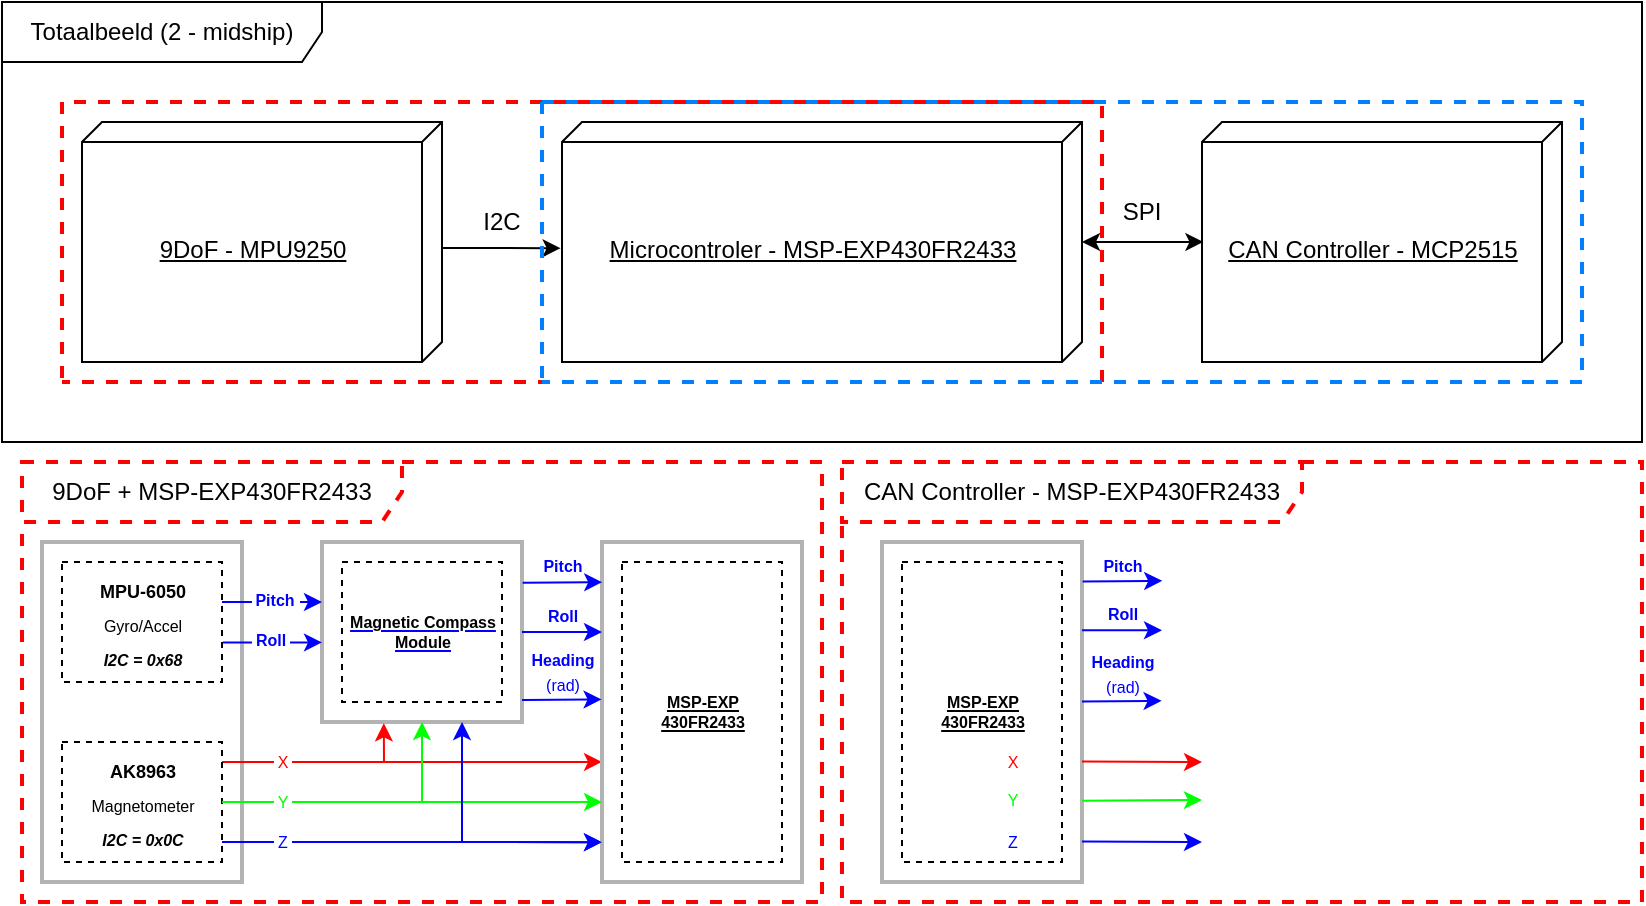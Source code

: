 <mxfile version="18.1.3" type="device"><diagram name="Page-1" id="5f0bae14-7c28-e335-631c-24af17079c00"><mxGraphModel dx="1178" dy="655" grid="1" gridSize="10" guides="1" tooltips="1" connect="1" arrows="1" fold="1" page="1" pageScale="1" pageWidth="850" pageHeight="1100" background="none" math="0" shadow="0"><root><mxCell id="0"/><mxCell id="1" parent="0"/><object label="Totaalbeeld (2 - midship)" id="sw_xAoxlVeS_SW7LlrrX-5"><mxCell style="shape=umlFrame;whiteSpace=wrap;html=1;width=160;height=30;perimeterSpacing=1;container=0;" parent="1" vertex="1"><mxGeometry width="820" height="220" as="geometry"/></mxCell></object><mxCell id="sw_xAoxlVeS_SW7LlrrX-6" value="9DoF - MPU9250" style="verticalAlign=middle;align=center;spacingTop=8;spacingLeft=2;spacingRight=12;shape=cube;size=10;direction=south;fontStyle=4;html=1;container=0;" parent="1" vertex="1"><mxGeometry x="40" y="60" width="180" height="120" as="geometry"/></mxCell><mxCell id="sw_xAoxlVeS_SW7LlrrX-8" value="Microcontroler - MSP-EXP430FR2433" style="verticalAlign=middle;align=center;spacingTop=8;spacingLeft=2;spacingRight=12;shape=cube;size=10;direction=south;fontStyle=4;html=1;points=[[0,0.08,0,0,0],[0,0.54,0,0,0],[0,1,0,0,0],[0.02,0.04,0,0,0],[0.04,0,0,0,0],[0.48,1,0,0,0],[0.5,1,0,0,0],[0.52,0,0,0,0],[0.96,1,0,0,0],[0.98,0.96,0,0,0],[1,0,0,0,0],[1,0.92,0,0,0]];container=0;" parent="1" vertex="1"><mxGeometry x="280" y="60" width="260" height="120" as="geometry"/></mxCell><mxCell id="sw_xAoxlVeS_SW7LlrrX-9" value="CAN Controller - MCP2515" style="verticalAlign=middle;align=center;spacingTop=8;spacingLeft=2;spacingRight=12;shape=cube;size=10;direction=south;fontStyle=4;html=1;points=[[0,0.08,0,0,0],[0,0.36,0,0,0],[0,0.7,0,0,0],[0,1,0,0,0],[0.03,0.04,0,0,0],[0.06,0,0,0,0],[0.47,1,0,0,0],[0.53,0,0,0,0],[0.94,1,0,0,0],[0.97,0.96,0,0,0],[1,0,0,0,0],[1,0.46,0,0,0],[1,0.92,0,0,0]];container=0;" parent="1" vertex="1"><mxGeometry x="600" y="60" width="180" height="120" as="geometry"/></mxCell><mxCell id="sw_xAoxlVeS_SW7LlrrX-21" value="" style="endArrow=classic;html=1;rounded=0;exitX=0.525;exitY=0;exitDx=0;exitDy=0;exitPerimeter=0;entryX=0.341;entryY=0.559;entryDx=0;entryDy=0;entryPerimeter=0;" parent="1" source="sw_xAoxlVeS_SW7LlrrX-6" target="sw_xAoxlVeS_SW7LlrrX-5" edge="1"><mxGeometry width="50" height="50" relative="1" as="geometry"><mxPoint x="570" y="-160" as="sourcePoint"/><mxPoint x="540" y="-190" as="targetPoint"/></mxGeometry></mxCell><mxCell id="sw_xAoxlVeS_SW7LlrrX-25" value="" style="endArrow=classic;startArrow=classic;html=1;rounded=0;entryX=0.732;entryY=0.545;entryDx=0;entryDy=0;entryPerimeter=0;" parent="1" target="sw_xAoxlVeS_SW7LlrrX-5" edge="1"><mxGeometry width="50" height="50" relative="1" as="geometry"><mxPoint x="540" y="120" as="sourcePoint"/><mxPoint x="590" y="70" as="targetPoint"/></mxGeometry></mxCell><mxCell id="sw_xAoxlVeS_SW7LlrrX-27" value="I2C" style="text;html=1;strokeColor=none;fillColor=none;align=center;verticalAlign=middle;whiteSpace=wrap;rounded=0;container=0;" parent="1" vertex="1"><mxGeometry x="220" y="95" width="60" height="30" as="geometry"/></mxCell><mxCell id="sw_xAoxlVeS_SW7LlrrX-28" value="SPI" style="text;html=1;strokeColor=none;fillColor=none;align=center;verticalAlign=middle;whiteSpace=wrap;rounded=0;container=0;" parent="1" vertex="1"><mxGeometry x="540" y="90" width="60" height="30" as="geometry"/></mxCell><mxCell id="LYoI_s6GRRTGSPouYr4C-1" value="" style="swimlane;startSize=0;fillColor=none;strokeColor=#FF0000;dashed=1;swimlaneLine=0;strokeWidth=2;glass=0;horizontal=1;arcSize=15;direction=west;container=0;" vertex="1" parent="1"><mxGeometry x="30" y="50" width="520" height="140" as="geometry"/></mxCell><mxCell id="LYoI_s6GRRTGSPouYr4C-2" value="" style="swimlane;startSize=0;glass=0;dashed=1;strokeColor=#007FFF;strokeWidth=2;fillColor=none;swimlaneLine=0;rounded=0;shadow=0;sketch=0;horizontal=0;container=0;" vertex="1" parent="1"><mxGeometry x="270" y="50" width="520" height="140" as="geometry"/></mxCell><mxCell id="LYoI_s6GRRTGSPouYr4C-3" value="9DoF + MSP-EXP430FR2433" style="shape=umlFrame;whiteSpace=wrap;html=1;rounded=0;shadow=0;glass=0;dashed=1;sketch=0;strokeColor=#FF0000;strokeWidth=2;fillColor=none;width=190;height=30;container=0;" vertex="1" parent="1"><mxGeometry x="10" y="230" width="400" height="220" as="geometry"/></mxCell><mxCell id="LYoI_s6GRRTGSPouYr4C-9" value="" style="rounded=0;whiteSpace=wrap;html=1;shadow=0;glass=0;sketch=0;strokeColor=#B3B3B3;strokeWidth=2;fillColor=none;container=0;" vertex="1" parent="1"><mxGeometry x="20" y="270" width="100" height="170" as="geometry"/></mxCell><mxCell id="LYoI_s6GRRTGSPouYr4C-10" value="" style="rounded=0;whiteSpace=wrap;html=1;shadow=0;glass=0;sketch=0;strokeWidth=2;fillColor=none;strokeColor=#B3B3B3;container=0;" vertex="1" parent="1"><mxGeometry x="160" y="270" width="100" height="90" as="geometry"/></mxCell><mxCell id="LYoI_s6GRRTGSPouYr4C-18" value="" style="endArrow=classic;html=1;rounded=0;entryX=0.309;entryY=1.007;entryDx=0;entryDy=0;strokeColor=#FF0000;entryPerimeter=0;" edge="1" parent="1" target="LYoI_s6GRRTGSPouYr4C-10"><mxGeometry width="50" height="50" relative="1" as="geometry"><mxPoint x="110" y="380" as="sourcePoint"/><mxPoint x="175.1" y="330" as="targetPoint"/><Array as="points"><mxPoint x="191" y="380"/></Array></mxGeometry></mxCell><mxCell id="LYoI_s6GRRTGSPouYr4C-19" value="" style="endArrow=classic;html=1;rounded=0;strokeColor=#FF0000;entryX=0;entryY=0.647;entryDx=0;entryDy=0;entryPerimeter=0;" edge="1" parent="1" target="LYoI_s6GRRTGSPouYr4C-63"><mxGeometry width="50" height="50" relative="1" as="geometry"><mxPoint x="110" y="380" as="sourcePoint"/><mxPoint x="290" y="380" as="targetPoint"/></mxGeometry></mxCell><mxCell id="LYoI_s6GRRTGSPouYr4C-24" value="&amp;nbsp;X&amp;nbsp;" style="edgeLabel;html=1;align=center;verticalAlign=middle;resizable=0;points=[];fontSize=8;fontColor=#FF0000;container=0;" vertex="1" connectable="0" parent="LYoI_s6GRRTGSPouYr4C-19"><mxGeometry relative="1" as="geometry"><mxPoint x="-65" as="offset"/></mxGeometry></mxCell><mxCell id="LYoI_s6GRRTGSPouYr4C-21" value="" style="endArrow=classic;html=1;rounded=0;strokeColor=#0000FF;entryX=0.725;entryY=0.864;entryDx=0;entryDy=0;entryPerimeter=0;" edge="1" parent="1" target="LYoI_s6GRRTGSPouYr4C-3"><mxGeometry width="50" height="50" relative="1" as="geometry"><mxPoint x="110" y="420" as="sourcePoint"/><mxPoint x="270" y="420" as="targetPoint"/></mxGeometry></mxCell><mxCell id="LYoI_s6GRRTGSPouYr4C-22" value="&lt;h3&gt;&lt;span style=&quot;font-size: 8.04px; line-height: 1;&quot;&gt;&lt;b style=&quot;font-size: 9px;&quot;&gt;AK8963&lt;br&gt;&lt;/b&gt;&lt;/span&gt;&lt;span style=&quot;font-size: 8.04px; line-height: 1;&quot;&gt;&lt;font style=&quot;font-size: 8px;&quot;&gt;&lt;span style=&quot;font-weight: normal;&quot;&gt;Magnetometer&lt;br&gt;&lt;/span&gt;&lt;/font&gt;&lt;/span&gt;&lt;span style=&quot;font-size: 8.04px; line-height: 1;&quot;&gt;&lt;font style=&quot;font-size: 8px;&quot;&gt;&lt;i style=&quot;&quot;&gt;I2C = 0x0C&lt;/i&gt;&lt;/font&gt;&lt;/span&gt;&lt;/h3&gt;" style="html=1;rounded=0;shadow=0;glass=0;sketch=0;strokeColor=#000000;strokeWidth=1;fillColor=none;dashed=1;container=0;" vertex="1" parent="1"><mxGeometry x="30" y="370" width="80" height="60" as="geometry"/></mxCell><mxCell id="LYoI_s6GRRTGSPouYr4C-23" value="&lt;h3&gt;&lt;span style=&quot;line-height: 1;&quot;&gt;&lt;font style=&quot;&quot;&gt;&lt;b style=&quot;font-size: 9px;&quot;&gt;MPU-6050&lt;br&gt;&lt;/b&gt;&lt;/font&gt;&lt;/span&gt;&lt;span style=&quot;line-height: 1;&quot;&gt;&lt;font style=&quot;&quot;&gt;&lt;font style=&quot;font-size: 8px;&quot;&gt;&lt;span style=&quot;font-weight: normal;&quot;&gt;Gyro/Accel&lt;br&gt;&lt;/span&gt;&lt;/font&gt;&lt;/font&gt;&lt;/span&gt;&lt;span style=&quot;line-height: 1;&quot;&gt;&lt;font style=&quot;&quot;&gt;&lt;font style=&quot;font-size: 8px;&quot;&gt;&lt;i style=&quot;&quot;&gt;I2C = 0x68&lt;/i&gt;&lt;/font&gt;&lt;/font&gt;&lt;/span&gt;&lt;/h3&gt;" style="html=1;rounded=0;shadow=0;glass=0;sketch=0;strokeColor=#000000;strokeWidth=1;fillColor=none;dashed=1;container=0;" vertex="1" parent="1"><mxGeometry x="30" y="280" width="80" height="60" as="geometry"/></mxCell><mxCell id="LYoI_s6GRRTGSPouYr4C-37" value="" style="endArrow=classic;html=1;rounded=0;comic=0;fontSize=8;fontColor=#0000FF;strokeColor=#0000FF;exitX=1.005;exitY=0.67;exitDx=0;exitDy=0;exitPerimeter=0;endSize=6;targetPerimeterSpacing=0;entryX=0;entryY=0.558;entryDx=0;entryDy=0;entryPerimeter=0;" edge="1" parent="1" source="LYoI_s6GRRTGSPouYr4C-23" target="LYoI_s6GRRTGSPouYr4C-10"><mxGeometry width="50" height="50" relative="1" as="geometry"><mxPoint x="120" y="340" as="sourcePoint"/><mxPoint x="150" y="330" as="targetPoint"/></mxGeometry></mxCell><mxCell id="LYoI_s6GRRTGSPouYr4C-40" value="&lt;b&gt;&amp;nbsp;Roll&amp;nbsp;&lt;/b&gt;" style="edgeLabel;html=1;align=center;verticalAlign=middle;resizable=0;points=[];fontSize=8;fontColor=#0000FF;container=0;" vertex="1" connectable="0" parent="LYoI_s6GRRTGSPouYr4C-37"><mxGeometry x="-0.299" y="1" relative="1" as="geometry"><mxPoint x="6" as="offset"/></mxGeometry></mxCell><mxCell id="LYoI_s6GRRTGSPouYr4C-38" value="" style="endArrow=classic;html=1;rounded=0;comic=0;fontSize=8;fontColor=#0000FF;strokeColor=#0000FF;" edge="1" parent="1"><mxGeometry width="50" height="50" relative="1" as="geometry"><mxPoint x="110" y="300" as="sourcePoint"/><mxPoint x="160" y="300" as="targetPoint"/></mxGeometry></mxCell><mxCell id="LYoI_s6GRRTGSPouYr4C-39" value="&lt;b&gt;&amp;nbsp;Pitch&amp;nbsp;&lt;/b&gt;" style="edgeLabel;html=1;align=center;verticalAlign=middle;resizable=0;points=[];fontSize=8;fontColor=#0000FF;container=0;" vertex="1" connectable="0" parent="LYoI_s6GRRTGSPouYr4C-38"><mxGeometry x="-0.642" y="1" relative="1" as="geometry"><mxPoint x="17" as="offset"/></mxGeometry></mxCell><mxCell id="LYoI_s6GRRTGSPouYr4C-59" value="&lt;b&gt;&lt;u&gt;&lt;font color=&quot;#000000&quot;&gt;Magnetic Compass&lt;br&gt;Module&lt;/font&gt;&lt;/u&gt;&lt;/b&gt;" style="html=1;rounded=0;shadow=0;glass=0;sketch=0;fontSize=8;fontColor=#0000FF;strokeColor=#000000;strokeWidth=1;fillColor=none;dashed=1;container=0;" vertex="1" parent="1"><mxGeometry x="170" y="280" width="80" height="70" as="geometry"/></mxCell><mxCell id="LYoI_s6GRRTGSPouYr4C-63" value="" style="rounded=0;whiteSpace=wrap;html=1;shadow=0;glass=0;sketch=0;strokeWidth=2;fillColor=none;strokeColor=#B3B3B3;container=0;" vertex="1" parent="1"><mxGeometry x="300" y="270" width="100" height="170" as="geometry"/></mxCell><mxCell id="LYoI_s6GRRTGSPouYr4C-64" value="&lt;b&gt;&lt;font color=&quot;#000000&quot;&gt;&lt;u&gt;MSP-EXP&lt;br&gt;430FR2433&lt;/u&gt;&lt;/font&gt;&lt;br&gt;&lt;/b&gt;" style="html=1;rounded=0;shadow=0;glass=0;sketch=0;fontSize=8;fontColor=#0000FF;strokeColor=#000000;strokeWidth=1;fillColor=none;dashed=1;container=0;" vertex="1" parent="1"><mxGeometry x="310" y="280" width="80" height="150" as="geometry"/></mxCell><mxCell id="LYoI_s6GRRTGSPouYr4C-11" value="" style="endArrow=classic;html=1;rounded=0;entryX=0.5;entryY=1;entryDx=0;entryDy=0;strokeColor=#00FF00;" edge="1" parent="1" target="LYoI_s6GRRTGSPouYr4C-10"><mxGeometry width="50" height="50" relative="1" as="geometry"><mxPoint x="110" y="400" as="sourcePoint"/><mxPoint x="200.1" y="340" as="targetPoint"/><Array as="points"><mxPoint x="210" y="400"/></Array></mxGeometry></mxCell><mxCell id="LYoI_s6GRRTGSPouYr4C-20" value="" style="endArrow=classic;html=1;rounded=0;backgroundOutline=0;noJump=0;flowAnimation=0;ignoreEdge=0;orthogonalLoop=0;orthogonal=0;enumerate=0;comic=0;strokeColor=#00FF00;exitX=1;exitY=0.5;exitDx=0;exitDy=0;" edge="1" parent="1" source="LYoI_s6GRRTGSPouYr4C-22"><mxGeometry width="50" height="50" relative="1" as="geometry"><mxPoint x="120" y="399.76" as="sourcePoint"/><mxPoint x="300" y="400" as="targetPoint"/></mxGeometry></mxCell><mxCell id="LYoI_s6GRRTGSPouYr4C-26" value="&amp;nbsp;Y&amp;nbsp;" style="edgeLabel;html=1;align=center;verticalAlign=middle;resizable=0;points=[];fontSize=8;fontColor=#00FF00;container=0;" vertex="1" connectable="0" parent="LYoI_s6GRRTGSPouYr4C-20"><mxGeometry relative="1" as="geometry"><mxPoint x="-65" as="offset"/></mxGeometry></mxCell><mxCell id="LYoI_s6GRRTGSPouYr4C-13" value="" style="endArrow=classic;html=1;rounded=0;strokeColor=#0000FF;" edge="1" parent="1"><mxGeometry width="50" height="50" relative="1" as="geometry"><mxPoint x="110.2" y="420" as="sourcePoint"/><mxPoint x="230" y="360" as="targetPoint"/><Array as="points"><mxPoint x="230" y="420"/></Array></mxGeometry></mxCell><mxCell id="LYoI_s6GRRTGSPouYr4C-69" value="" style="endArrow=classic;html=1;rounded=0;strokeColor=#0000FF;entryX=0.725;entryY=0.864;entryDx=0;entryDy=0;entryPerimeter=0;" edge="1" parent="1"><mxGeometry width="50" height="50" relative="1" as="geometry"><mxPoint x="110" y="420" as="sourcePoint"/><mxPoint x="300" y="420.08" as="targetPoint"/></mxGeometry></mxCell><mxCell id="LYoI_s6GRRTGSPouYr4C-71" value="&lt;font color=&quot;#0000ff&quot;&gt;&amp;nbsp;Z&amp;nbsp;&lt;/font&gt;" style="edgeLabel;html=1;align=center;verticalAlign=middle;resizable=0;points=[];fontSize=8;fontColor=#000000;container=0;" vertex="1" connectable="0" parent="LYoI_s6GRRTGSPouYr4C-69"><mxGeometry relative="1" as="geometry"><mxPoint x="-65" as="offset"/></mxGeometry></mxCell><mxCell id="LYoI_s6GRRTGSPouYr4C-82" value="&lt;b&gt;&amp;nbsp;Pitch&amp;nbsp;&lt;/b&gt;" style="endArrow=classic;rounded=0;comic=0;fontSize=8;fontColor=#0000FF;endSize=6;targetPerimeterSpacing=0;strokeColor=#0000FF;entryX=0.001;entryY=0.118;entryDx=0;entryDy=0;entryPerimeter=0;exitX=1.003;exitY=0.226;exitDx=0;exitDy=0;exitPerimeter=0;verticalAlign=bottom;html=1;labelBackgroundColor=none;" edge="1" parent="1"><mxGeometry x="-0.01" width="50" height="50" relative="1" as="geometry"><mxPoint x="260.3" y="290.34" as="sourcePoint"/><mxPoint x="300.1" y="290.06" as="targetPoint"/><mxPoint as="offset"/></mxGeometry></mxCell><mxCell id="LYoI_s6GRRTGSPouYr4C-84" value="&lt;b&gt;&amp;nbsp;Roll&amp;nbsp;&lt;/b&gt;" style="endArrow=classic;html=1;rounded=0;comic=0;fontSize=8;fontColor=#0000FF;endSize=6;targetPerimeterSpacing=0;strokeColor=#0000FF;exitX=1;exitY=0.5;exitDx=0;exitDy=0;verticalAlign=bottom;labelBackgroundColor=none;" edge="1" parent="1" source="LYoI_s6GRRTGSPouYr4C-10"><mxGeometry width="50" height="50" relative="1" as="geometry"><mxPoint x="400" y="360" as="sourcePoint"/><mxPoint x="300" y="315" as="targetPoint"/><mxPoint as="offset"/></mxGeometry></mxCell><mxCell id="LYoI_s6GRRTGSPouYr4C-87" value="&lt;b&gt;Heading&lt;br&gt;&lt;/b&gt;(rad)&lt;font&gt;&lt;sup&gt;&lt;br&gt;&lt;/sup&gt;&lt;/font&gt;" style="endArrow=classic;html=1;rounded=0;comic=0;fontSize=8;fontColor=#0000FF;endSize=6;targetPerimeterSpacing=0;strokeColor=#0000FF;entryX=0.001;entryY=0.118;entryDx=0;entryDy=0;entryPerimeter=0;exitX=1.003;exitY=0.226;exitDx=0;exitDy=0;exitPerimeter=0;verticalAlign=bottom;labelBackgroundColor=none;" edge="1" parent="1"><mxGeometry x="0.005" width="50" height="50" relative="1" as="geometry"><mxPoint x="260" y="349" as="sourcePoint"/><mxPoint x="299.8" y="348.72" as="targetPoint"/><mxPoint as="offset"/></mxGeometry></mxCell><mxCell id="LYoI_s6GRRTGSPouYr4C-88" value="CAN Controller - MSP-EXP430FR2433" style="shape=umlFrame;whiteSpace=wrap;html=1;rounded=0;shadow=0;glass=0;dashed=1;sketch=0;strokeColor=#FF0000;strokeWidth=2;fillColor=none;width=230;height=30;container=0;" vertex="1" parent="1"><mxGeometry x="420" y="230" width="400" height="220" as="geometry"/></mxCell><mxCell id="LYoI_s6GRRTGSPouYr4C-89" value="" style="rounded=0;whiteSpace=wrap;html=1;shadow=0;glass=0;sketch=0;strokeWidth=2;fillColor=none;strokeColor=#B3B3B3;container=0;" vertex="1" parent="1"><mxGeometry x="440" y="270" width="100" height="170" as="geometry"/></mxCell><mxCell id="LYoI_s6GRRTGSPouYr4C-90" value="&lt;b&gt;&lt;font color=&quot;#000000&quot;&gt;&lt;u&gt;MSP-EXP&lt;br&gt;430FR2433&lt;/u&gt;&lt;/font&gt;&lt;br&gt;&lt;/b&gt;" style="html=1;rounded=0;shadow=0;glass=0;sketch=0;fontSize=8;fontColor=#0000FF;strokeColor=#000000;strokeWidth=1;fillColor=none;dashed=1;container=0;" vertex="1" parent="1"><mxGeometry x="450" y="280" width="80" height="150" as="geometry"/></mxCell><mxCell id="LYoI_s6GRRTGSPouYr4C-92" value="" style="endArrow=classic;html=1;rounded=0;strokeColor=#FF0000;" edge="1" parent="1"><mxGeometry width="50" height="50" relative="1" as="geometry"><mxPoint x="540" y="379.72" as="sourcePoint"/><mxPoint x="600" y="380" as="targetPoint"/></mxGeometry></mxCell><mxCell id="LYoI_s6GRRTGSPouYr4C-93" value="&amp;nbsp;X&amp;nbsp;" style="edgeLabel;html=1;align=center;verticalAlign=middle;resizable=0;points=[];fontSize=8;fontColor=#FF0000;container=0;" vertex="1" connectable="0" parent="LYoI_s6GRRTGSPouYr4C-92"><mxGeometry relative="1" as="geometry"><mxPoint x="-65" as="offset"/></mxGeometry></mxCell><mxCell id="LYoI_s6GRRTGSPouYr4C-94" value="" style="endArrow=classic;html=1;rounded=0;backgroundOutline=0;noJump=0;flowAnimation=0;ignoreEdge=0;orthogonalLoop=0;orthogonal=0;enumerate=0;comic=0;strokeColor=#00FF00;exitX=1;exitY=0.5;exitDx=0;exitDy=0;" edge="1" parent="1"><mxGeometry width="50" height="50" relative="1" as="geometry"><mxPoint x="540" y="399.42" as="sourcePoint"/><mxPoint x="600" y="399" as="targetPoint"/></mxGeometry></mxCell><mxCell id="LYoI_s6GRRTGSPouYr4C-95" value="&amp;nbsp;Y&amp;nbsp;" style="edgeLabel;html=1;align=center;verticalAlign=middle;resizable=0;points=[];fontSize=8;fontColor=#00FF00;container=0;" vertex="1" connectable="0" parent="LYoI_s6GRRTGSPouYr4C-94"><mxGeometry relative="1" as="geometry"><mxPoint x="-65" as="offset"/></mxGeometry></mxCell><mxCell id="LYoI_s6GRRTGSPouYr4C-96" value="" style="endArrow=classic;html=1;rounded=0;strokeColor=#0000FF;" edge="1" parent="1"><mxGeometry width="50" height="50" relative="1" as="geometry"><mxPoint x="540" y="419.71" as="sourcePoint"/><mxPoint x="600" y="420" as="targetPoint"/></mxGeometry></mxCell><mxCell id="LYoI_s6GRRTGSPouYr4C-97" value="&lt;font color=&quot;#0000ff&quot;&gt;&amp;nbsp;Z&amp;nbsp;&lt;/font&gt;" style="edgeLabel;html=1;align=center;verticalAlign=middle;resizable=0;points=[];fontSize=8;fontColor=#000000;container=0;" vertex="1" connectable="0" parent="LYoI_s6GRRTGSPouYr4C-96"><mxGeometry relative="1" as="geometry"><mxPoint x="-65" as="offset"/></mxGeometry></mxCell><mxCell id="LYoI_s6GRRTGSPouYr4C-98" value="&lt;b&gt;&amp;nbsp;Pitch&amp;nbsp;&lt;/b&gt;" style="endArrow=classic;rounded=0;comic=0;fontSize=8;fontColor=#0000FF;endSize=6;targetPerimeterSpacing=0;strokeColor=#0000FF;entryX=0.001;entryY=0.118;entryDx=0;entryDy=0;entryPerimeter=0;exitX=1.003;exitY=0.226;exitDx=0;exitDy=0;exitPerimeter=0;verticalAlign=bottom;html=1;labelBackgroundColor=none;" edge="1" parent="1"><mxGeometry x="-0.01" width="50" height="50" relative="1" as="geometry"><mxPoint x="540.3" y="289.71" as="sourcePoint"/><mxPoint x="580.1" y="289.43" as="targetPoint"/><mxPoint as="offset"/></mxGeometry></mxCell><mxCell id="LYoI_s6GRRTGSPouYr4C-99" value="&lt;b&gt;&amp;nbsp;Roll&amp;nbsp;&lt;/b&gt;" style="endArrow=classic;html=1;rounded=0;comic=0;fontSize=8;fontColor=#0000FF;endSize=6;targetPerimeterSpacing=0;strokeColor=#0000FF;exitX=1;exitY=0.5;exitDx=0;exitDy=0;verticalAlign=bottom;labelBackgroundColor=none;" edge="1" parent="1"><mxGeometry width="50" height="50" relative="1" as="geometry"><mxPoint x="540" y="314.14" as="sourcePoint"/><mxPoint x="580" y="314.14" as="targetPoint"/><mxPoint as="offset"/></mxGeometry></mxCell><mxCell id="LYoI_s6GRRTGSPouYr4C-100" value="&lt;b&gt;Heading&lt;br&gt;&lt;/b&gt;(rad)&lt;font&gt;&lt;sup&gt;&lt;br&gt;&lt;/sup&gt;&lt;/font&gt;" style="endArrow=classic;html=1;rounded=0;comic=0;fontSize=8;fontColor=#0000FF;endSize=6;targetPerimeterSpacing=0;strokeColor=#0000FF;entryX=0.001;entryY=0.118;entryDx=0;entryDy=0;entryPerimeter=0;exitX=1.003;exitY=0.226;exitDx=0;exitDy=0;exitPerimeter=0;verticalAlign=bottom;labelBackgroundColor=none;" edge="1" parent="1"><mxGeometry x="0.005" width="50" height="50" relative="1" as="geometry"><mxPoint x="540" y="349.71" as="sourcePoint"/><mxPoint x="579.8" y="349.43" as="targetPoint"/><mxPoint as="offset"/></mxGeometry></mxCell></root></mxGraphModel></diagram></mxfile>